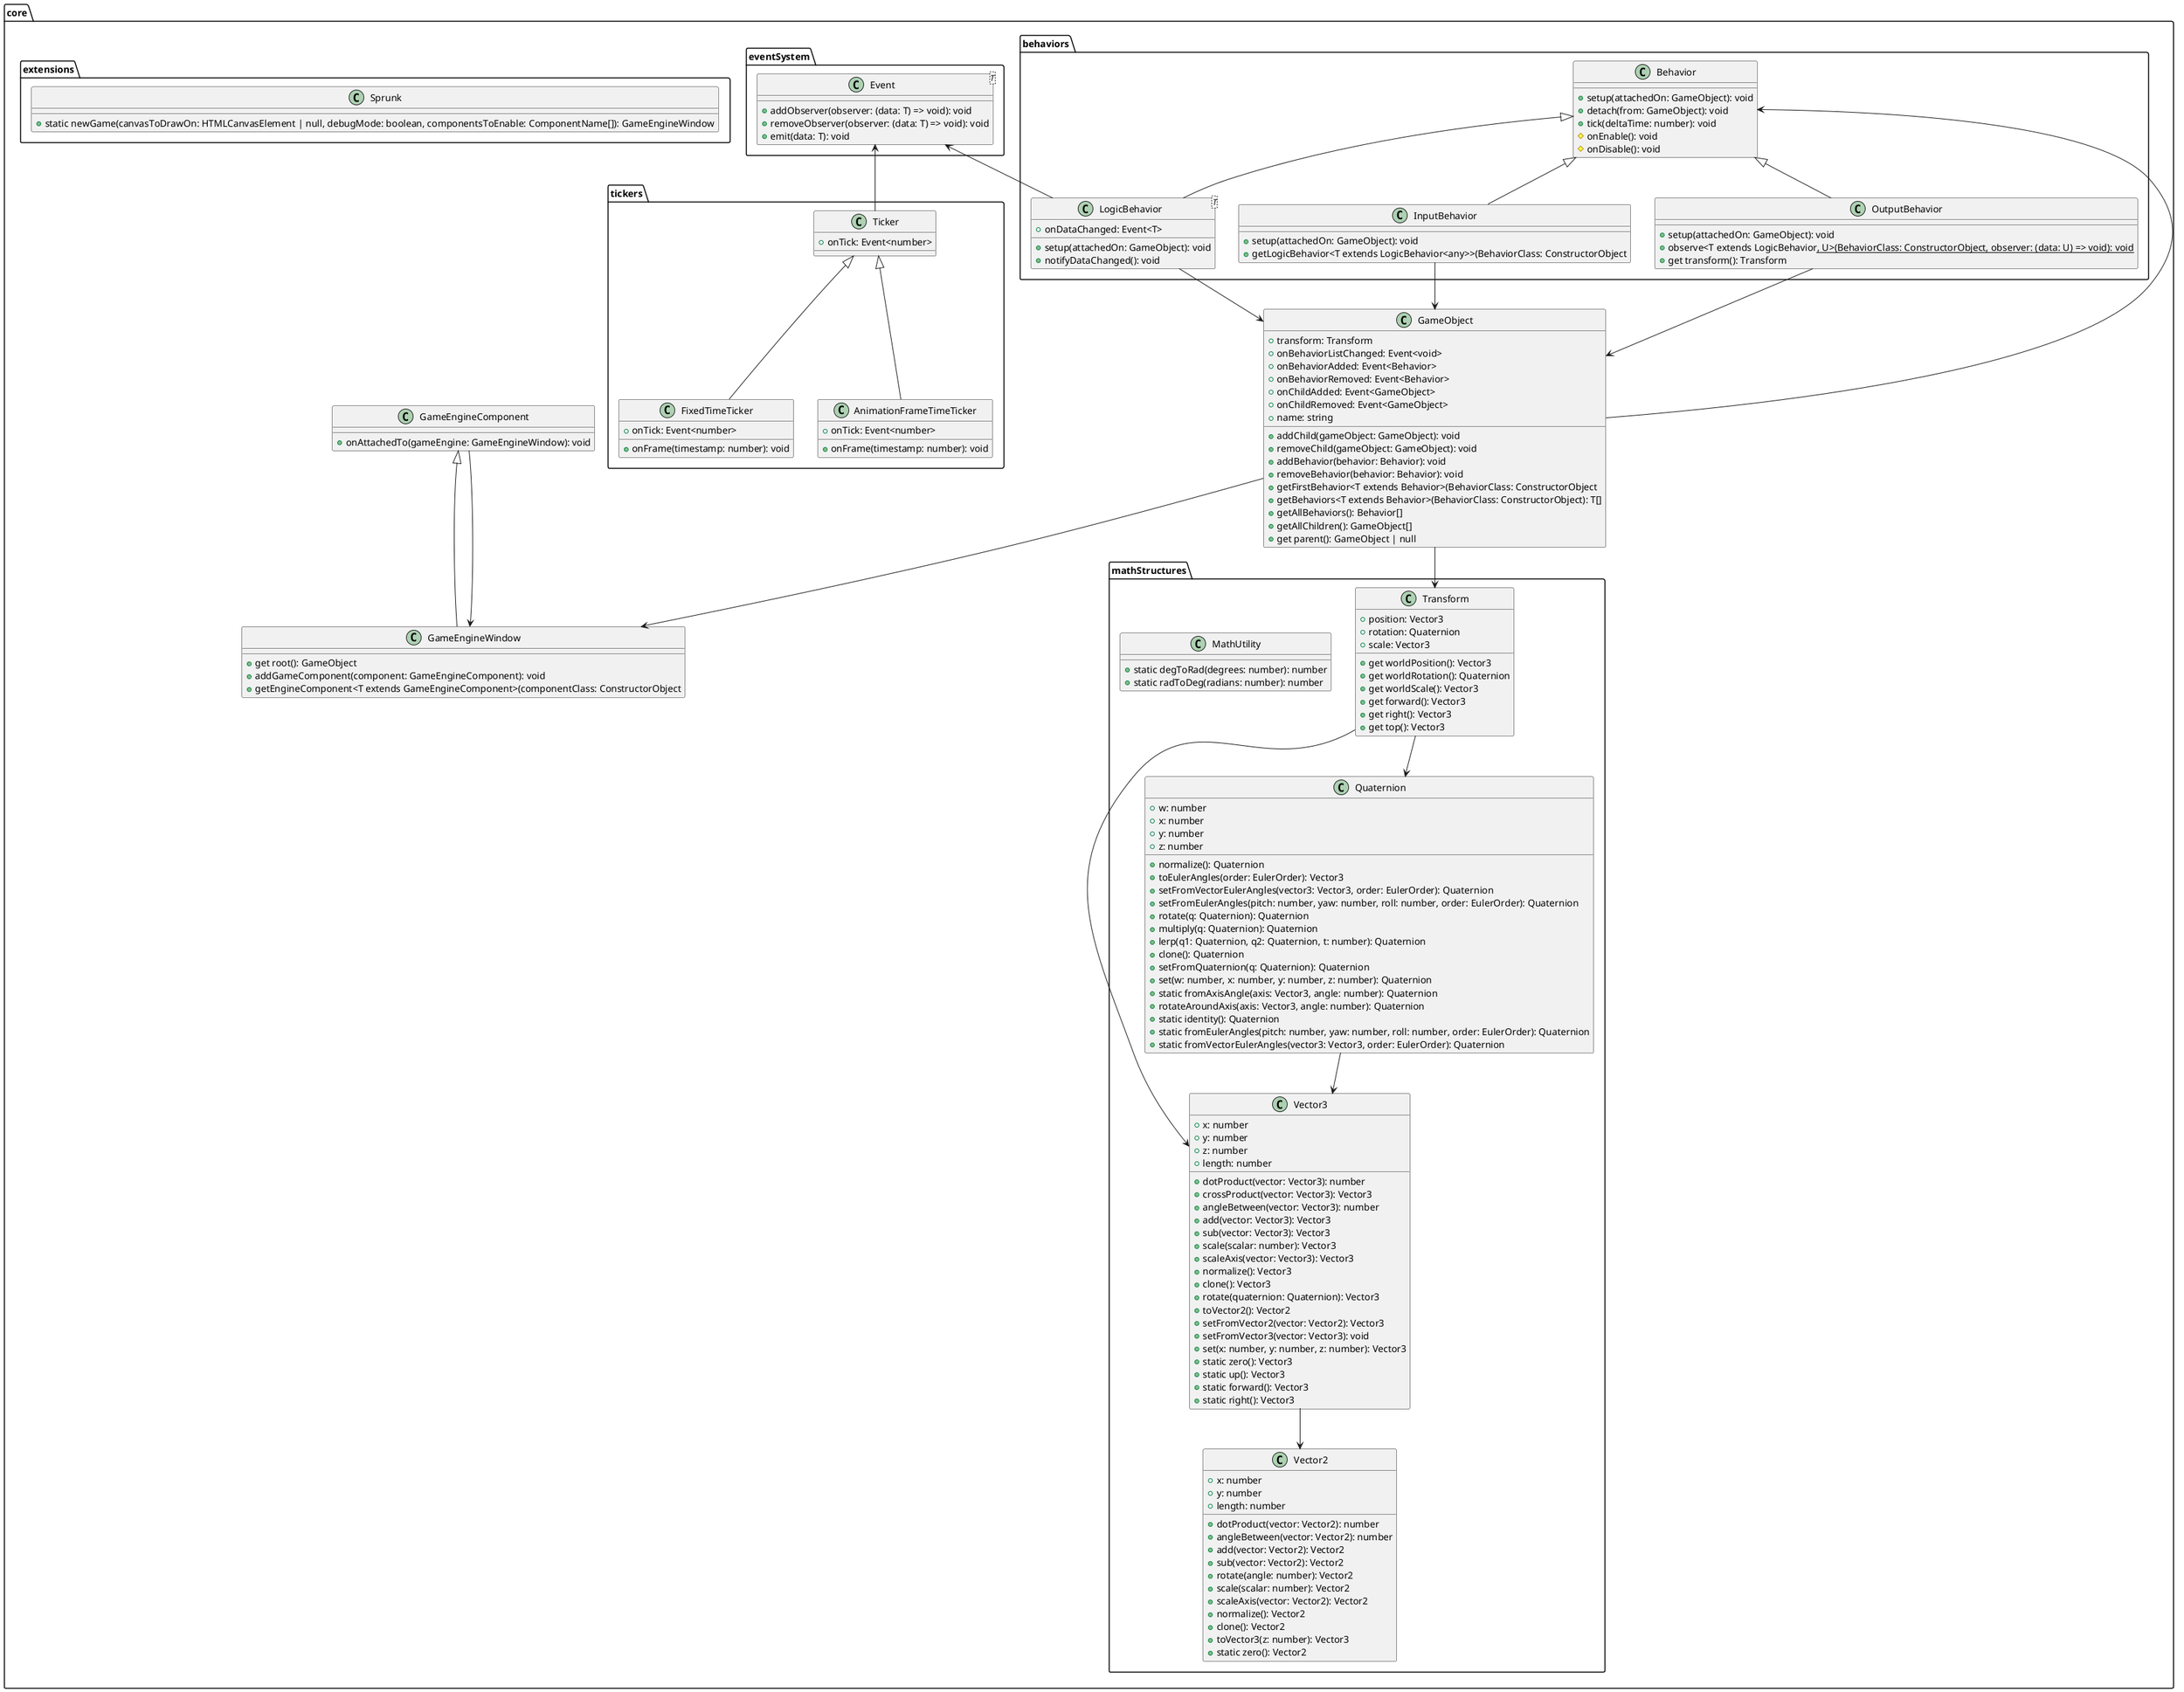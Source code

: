 @startuml

package core {
    package behaviors {
        class Behavior {
            +setup(attachedOn: GameObject): void
            +detach(from: GameObject): void
            +tick(deltaTime: number): void
            #onEnable(): void
            #onDisable(): void
        }

        class OutputBehavior {
            +setup(attachedOn: GameObject): void
            +observe<T extends LogicBehavior<U>, U>(BehaviorClass: ConstructorObject, observer: (data: U) => void): void
            +get transform(): Transform
        }

        class LogicBehavior<T> {
            +onDataChanged: Event<T>
            +setup(attachedOn: GameObject): void
            +notifyDataChanged(): void
        }

        class InputBehavior {
            +setup(attachedOn: GameObject): void
            +getLogicBehavior<T extends LogicBehavior<any>>(BehaviorClass: ConstructorObject
        }
    }

    class GameObject {
        +transform: Transform
        +onBehaviorListChanged: Event<void>
        +onBehaviorAdded: Event<Behavior>
        +onBehaviorRemoved: Event<Behavior>
        +onChildAdded: Event<GameObject>
        +onChildRemoved: Event<GameObject>
        +name: string
        +addChild(gameObject: GameObject): void
        +removeChild(gameObject: GameObject): void
        +addBehavior(behavior: Behavior): void
        +removeBehavior(behavior: Behavior): void
        +getFirstBehavior<T extends Behavior>(BehaviorClass: ConstructorObject
        +getBehaviors<T extends Behavior>(BehaviorClass: ConstructorObject): T[]
        +getAllBehaviors(): Behavior[]
        +getAllChildren(): GameObject[]
        +get parent(): GameObject | null
    }

    class GameEngineComponent {
        +onAttachedTo(gameEngine: GameEngineWindow): void
    }

    class GameEngineWindow {
        +get root(): GameObject
        +addGameComponent(component: GameEngineComponent): void
        +getEngineComponent<T extends GameEngineComponent>(componentClass: ConstructorObject
    }

    package tickers {
        class Ticker {
            +onTick: Event<number>
        }

        class FixedTimeTicker {
            +onTick: Event<number>
            +onFrame(timestamp: number): void
        }

        class AnimationFrameTimeTicker {
            +onTick: Event<number>
            +onFrame(timestamp: number): void
        }
    }

    package mathStructures {
        class Transform {
            +position: Vector3
            +rotation: Quaternion
            +scale: Vector3
            +get worldPosition(): Vector3
            +get worldRotation(): Quaternion
            +get worldScale(): Vector3
            +get forward(): Vector3
            +get right(): Vector3
            +get top(): Vector3
        }

        class Vector3 {
            +x: number
            +y: number
            +z: number
            +length: number
            +dotProduct(vector: Vector3): number
            +crossProduct(vector: Vector3): Vector3
            +angleBetween(vector: Vector3): number
            +add(vector: Vector3): Vector3
            +sub(vector: Vector3): Vector3
            +scale(scalar: number): Vector3
            +scaleAxis(vector: Vector3): Vector3
            +normalize(): Vector3
            +clone(): Vector3
            +rotate(quaternion: Quaternion): Vector3
            +toVector2(): Vector2
            +setFromVector2(vector: Vector2): Vector3
            +setFromVector3(vector: Vector3): void
            +set(x: number, y: number, z: number): Vector3
            +static zero(): Vector3
            +static up(): Vector3
            +static forward(): Vector3
            +static right(): Vector3
        }

        class Vector2 {
            +x: number
            +y: number
            +length: number
            +dotProduct(vector: Vector2): number
            +angleBetween(vector: Vector2): number
            +add(vector: Vector2): Vector2
            +sub(vector: Vector2): Vector2
            +rotate(angle: number): Vector2
            +scale(scalar: number): Vector2
            +scaleAxis(vector: Vector2): Vector2
            +normalize(): Vector2
            +clone(): Vector2
            +toVector3(z: number): Vector3
            +static zero(): Vector2
        }

        class Quaternion {
            +w: number
            +x: number
            +y: number
            +z: number
            +normalize(): Quaternion
            +toEulerAngles(order: EulerOrder): Vector3
            +setFromVectorEulerAngles(vector3: Vector3, order: EulerOrder): Quaternion
            +setFromEulerAngles(pitch: number, yaw: number, roll: number, order: EulerOrder): Quaternion
            +rotate(q: Quaternion): Quaternion
            +multiply(q: Quaternion): Quaternion
            +lerp(q1: Quaternion, q2: Quaternion, t: number): Quaternion
            +clone(): Quaternion
            +setFromQuaternion(q: Quaternion): Quaternion
            +set(w: number, x: number, y: number, z: number): Quaternion
            +static fromAxisAngle(axis: Vector3, angle: number): Quaternion
            +rotateAroundAxis(axis: Vector3, angle: number): Quaternion
            +static identity(): Quaternion
            +static fromEulerAngles(pitch: number, yaw: number, roll: number, order: EulerOrder): Quaternion
            +static fromVectorEulerAngles(vector3: Vector3, order: EulerOrder): Quaternion
        }

        class MathUtility {
            +static degToRad(degrees: number): number
            +static radToDeg(radians: number): number
        }
    }

    package eventSystem {
        class Event<T> {
            +addObserver(observer: (data: T) => void): void
            +removeObserver(observer: (data: T) => void): void
            +emit(data: T): void
        }
    }
    package extensions {
        class Sprunk {
            +static newGame(canvasToDrawOn: HTMLCanvasElement | null, debugMode: boolean, componentsToEnable: ComponentName[]): GameEngineWindow
        }
    }
}


' Relationships
Behavior <|-- OutputBehavior
Behavior <|-- LogicBehavior
Behavior <|-- InputBehavior

OutputBehavior --> GameObject
LogicBehavior --> GameObject
InputBehavior --> GameObject

GameObject --> Transform
GameObject --> Behavior
GameObject --> GameEngineWindow

GameEngineComponent <|-- GameEngineWindow
GameEngineComponent --> GameEngineWindow

Ticker <|-- FixedTimeTicker
Ticker <|-- AnimationFrameTimeTicker

Transform --> Vector3
Transform --> Quaternion

Vector3 --> Vector2
Quaternion --> Vector3

Event <-- LogicBehavior
Event <-- Ticker

@enduml